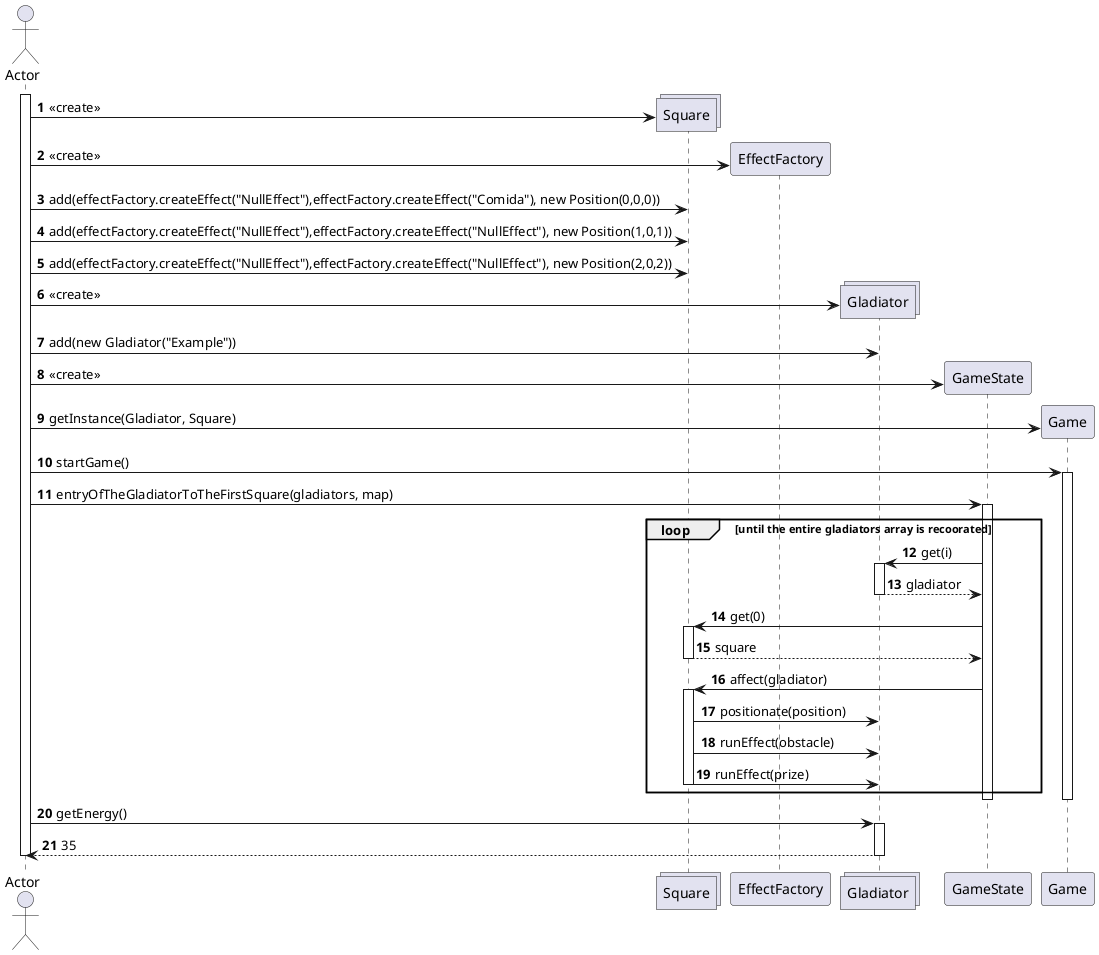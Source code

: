 @startuml
autonumber
actor Actor
activate Actor
create collections Square
Actor -> Square: <<create>>
create EffectFactory
Actor -> EffectFactory: <<create>>
Actor -> Square: add(effectFactory.createEffect("NullEffect"),effectFactory.createEffect("Comida"), new Position(0,0,0))
Actor -> Square: add(effectFactory.createEffect("NullEffect"),effectFactory.createEffect("NullEffect"), new Position(1,0,1))
Actor -> Square: add(effectFactory.createEffect("NullEffect"),effectFactory.createEffect("NullEffect"), new Position(2,0,2))

create collections Gladiator
Actor -> Gladiator: <<create>>
Actor -> Gladiator: add(new Gladiator("Example"))

create GameState
Actor -> GameState: <<create>>

create Game
Actor -> Game: getInstance(Gladiator, Square)

Actor -> Game: startGame()
activate Game
    Actor -> GameState: entryOfTheGladiatorToTheFirstSquare(gladiators, map)
    activate GameState
        loop until the entire gladiators array is recoorated
            GameState -> Gladiator: get(i)
            activate Gladiator
            Gladiator --> GameState: gladiator
            deactivate Gladiator
            GameState -> Square: get(0)
            activate Square
            Square --> GameState: square
            deactivate Square
            GameState -> Square: affect(gladiator)
            activate Square
            Square -> Gladiator: positionate(position)
            Square -> Gladiator: runEffect(obstacle)
            Square -> Gladiator: runEffect(prize)
            deactivate Square
        end loop
    deactivate GameState
deactivate Game

Actor -> Gladiator: getEnergy()
activate Gladiator
    Gladiator --> Actor: 35
deactivate Gladiator
deactivate Actor
@enduml